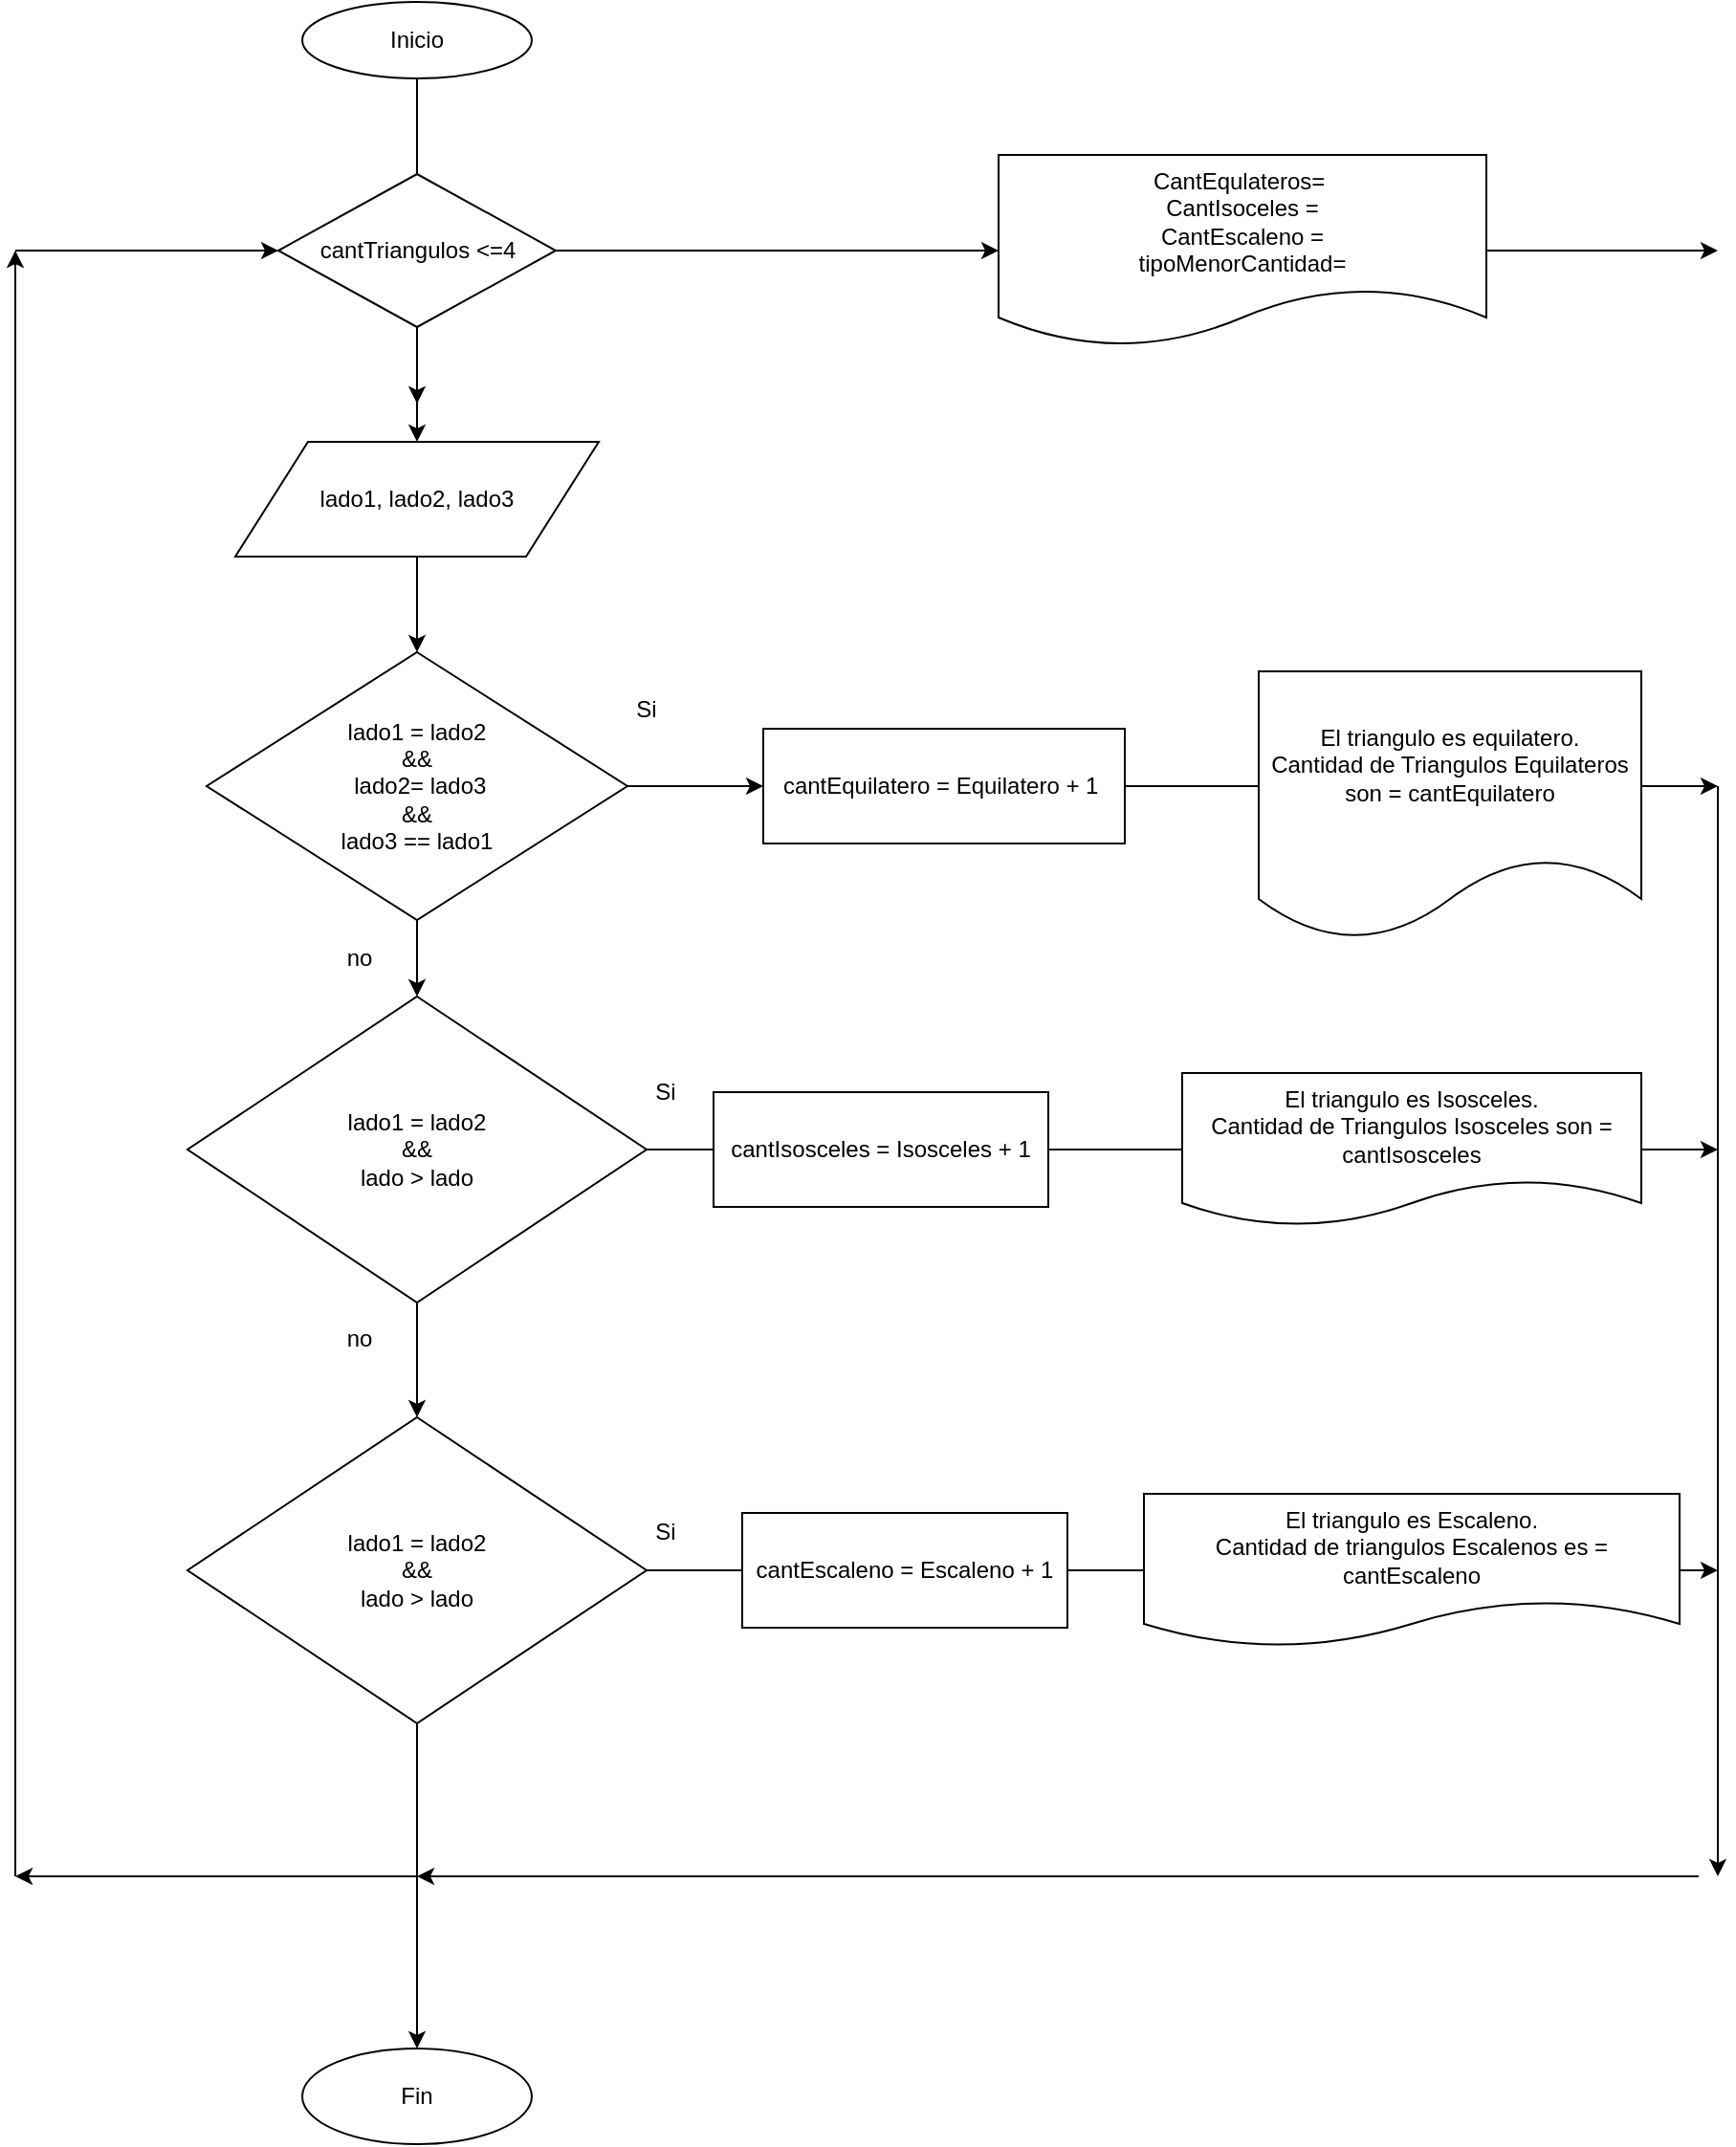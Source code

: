 <mxfile version="12.2.4" pages="1"><diagram id="xLNivT95kr5iZEJ2eovc" name="Page-1"><mxGraphModel dx="846" dy="1472" grid="1" gridSize="10" guides="1" tooltips="1" connect="1" arrows="1" fold="1" page="1" pageScale="1" pageWidth="850" pageHeight="1100" math="0" shadow="0"><root><mxCell id="0"/><mxCell id="1" parent="0"/><mxCell id="4" value="" style="edgeStyle=orthogonalEdgeStyle;rounded=0;orthogonalLoop=1;jettySize=auto;html=1;" parent="1" source="2" target="3" edge="1"><mxGeometry relative="1" as="geometry"/></mxCell><mxCell id="2" value="Inicio" style="ellipse;whiteSpace=wrap;html=1;" parent="1" vertex="1"><mxGeometry x="230" y="-160" width="120" height="40" as="geometry"/></mxCell><mxCell id="7" value="" style="edgeStyle=orthogonalEdgeStyle;rounded=0;orthogonalLoop=1;jettySize=auto;html=1;" parent="1" source="3" target="6" edge="1"><mxGeometry relative="1" as="geometry"/></mxCell><mxCell id="3" value="lado1, lado2, lado3" style="shape=parallelogram;perimeter=parallelogramPerimeter;whiteSpace=wrap;html=1;" parent="1" vertex="1"><mxGeometry x="195" y="70" width="190" height="60" as="geometry"/></mxCell><mxCell id="9" value="" style="edgeStyle=orthogonalEdgeStyle;rounded=0;orthogonalLoop=1;jettySize=auto;html=1;" parent="1" source="20" edge="1"><mxGeometry relative="1" as="geometry"><mxPoint x="970" y="250" as="targetPoint"/></mxGeometry></mxCell><mxCell id="11" value="" style="edgeStyle=orthogonalEdgeStyle;rounded=0;orthogonalLoop=1;jettySize=auto;html=1;" parent="1" source="6" target="10" edge="1"><mxGeometry relative="1" as="geometry"/></mxCell><mxCell id="6" value="lado1 = lado2 &lt;br&gt;&amp;amp;&amp;amp;&lt;br&gt;&amp;nbsp;lado2= lado3&lt;br&gt;&amp;amp;&amp;amp;&lt;br&gt;lado3 == lado1" style="rhombus;whiteSpace=wrap;html=1;" parent="1" vertex="1"><mxGeometry x="180" y="180" width="220" height="140" as="geometry"/></mxCell><mxCell id="13" value="" style="edgeStyle=orthogonalEdgeStyle;rounded=0;orthogonalLoop=1;jettySize=auto;html=1;" parent="1" source="10" edge="1"><mxGeometry relative="1" as="geometry"><mxPoint x="970" y="440" as="targetPoint"/></mxGeometry></mxCell><mxCell id="15" value="" style="edgeStyle=orthogonalEdgeStyle;rounded=0;orthogonalLoop=1;jettySize=auto;html=1;" parent="1" source="10" target="14" edge="1"><mxGeometry relative="1" as="geometry"/></mxCell><mxCell id="10" value="lado1 = lado2&lt;br&gt;&amp;amp;&amp;amp;&lt;br&gt;lado &amp;gt; lado" style="rhombus;whiteSpace=wrap;html=1;" parent="1" vertex="1"><mxGeometry x="170" y="360" width="240" height="160" as="geometry"/></mxCell><mxCell id="12" value="El triangulo es Isosceles.&lt;br&gt;Cantidad de Triangulos Isosceles son = cantIsosceles" style="shape=document;whiteSpace=wrap;html=1;boundedLbl=1;" parent="1" vertex="1"><mxGeometry x="690" y="400" width="240" height="80" as="geometry"/></mxCell><mxCell id="17" value="" style="edgeStyle=orthogonalEdgeStyle;rounded=0;orthogonalLoop=1;jettySize=auto;html=1;" parent="1" source="14" edge="1"><mxGeometry relative="1" as="geometry"><mxPoint x="970" y="660" as="targetPoint"/></mxGeometry></mxCell><mxCell id="14" value="lado1 = lado2&lt;br&gt;&amp;amp;&amp;amp;&lt;br&gt;lado &amp;gt; lado" style="rhombus;whiteSpace=wrap;html=1;" parent="1" vertex="1"><mxGeometry x="170" y="580" width="240" height="160" as="geometry"/></mxCell><mxCell id="16" value="El triangulo es Escaleno.&lt;br&gt;Cantidad de triangulos Escalenos es = cantEscaleno" style="shape=document;whiteSpace=wrap;html=1;boundedLbl=1;" parent="1" vertex="1"><mxGeometry x="670" y="620" width="280" height="80" as="geometry"/></mxCell><mxCell id="18" value="Si" style="text;html=1;strokeColor=none;fillColor=none;align=center;verticalAlign=middle;whiteSpace=wrap;rounded=0;" parent="1" vertex="1"><mxGeometry x="390" y="200" width="40" height="20" as="geometry"/></mxCell><mxCell id="20" value="cantEquilatero = Equilatero + 1&amp;nbsp;" style="rounded=0;whiteSpace=wrap;html=1;" parent="1" vertex="1"><mxGeometry x="471" y="220" width="189" height="60" as="geometry"/></mxCell><mxCell id="22" value="" style="edgeStyle=orthogonalEdgeStyle;rounded=0;orthogonalLoop=1;jettySize=auto;html=1;" parent="1" source="6" target="20" edge="1"><mxGeometry relative="1" as="geometry"><mxPoint x="400" y="250" as="sourcePoint"/><mxPoint x="650" y="250" as="targetPoint"/></mxGeometry></mxCell><mxCell id="23" value="cantIsosceles = Isosceles + 1" style="rounded=0;whiteSpace=wrap;html=1;" parent="1" vertex="1"><mxGeometry x="445" y="410" width="175" height="60" as="geometry"/></mxCell><mxCell id="24" value="cantEscaleno = Escaleno + 1" style="rounded=0;whiteSpace=wrap;html=1;" parent="1" vertex="1"><mxGeometry x="460" y="630" width="170" height="60" as="geometry"/></mxCell><mxCell id="25" value="" style="endArrow=classic;html=1;" parent="1" edge="1"><mxGeometry width="50" height="50" relative="1" as="geometry"><mxPoint x="290" y="820" as="sourcePoint"/><mxPoint x="80" y="820" as="targetPoint"/></mxGeometry></mxCell><mxCell id="26" value="" style="endArrow=classic;html=1;" parent="1" edge="1"><mxGeometry width="50" height="50" relative="1" as="geometry"><mxPoint x="80" y="820" as="sourcePoint"/><mxPoint x="80" y="-30" as="targetPoint"/></mxGeometry></mxCell><mxCell id="27" value="" style="endArrow=classic;html=1;" parent="1" source="32" edge="1"><mxGeometry width="50" height="50" relative="1" as="geometry"><mxPoint x="70" y="50" as="sourcePoint"/><mxPoint x="290" y="50" as="targetPoint"/></mxGeometry></mxCell><mxCell id="46" value="" style="edgeStyle=orthogonalEdgeStyle;rounded=0;orthogonalLoop=1;jettySize=auto;html=1;" parent="1" source="32" target="37" edge="1"><mxGeometry relative="1" as="geometry"/></mxCell><mxCell id="32" value="cantTriangulos &amp;lt;=4" style="rhombus;whiteSpace=wrap;html=1;" parent="1" vertex="1"><mxGeometry x="217.5" y="-70" width="145" height="80" as="geometry"/></mxCell><mxCell id="33" value="" style="endArrow=classic;html=1;" parent="1" target="32" edge="1"><mxGeometry width="50" height="50" relative="1" as="geometry"><mxPoint x="80" y="-30" as="sourcePoint"/><mxPoint x="290" y="50" as="targetPoint"/></mxGeometry></mxCell><mxCell id="34" value="Fin" style="ellipse;whiteSpace=wrap;html=1;" parent="1" vertex="1"><mxGeometry x="230" y="910" width="120" height="50" as="geometry"/></mxCell><mxCell id="57" value="" style="edgeStyle=orthogonalEdgeStyle;rounded=0;orthogonalLoop=1;jettySize=auto;html=1;" parent="1" source="37" edge="1"><mxGeometry relative="1" as="geometry"><mxPoint x="970" y="-30" as="targetPoint"/></mxGeometry></mxCell><mxCell id="37" value="CantEqulateros=&amp;nbsp;&lt;br&gt;CantIsoceles =&lt;br&gt;CantEscaleno =&lt;br&gt;tipoMenorCantidad=" style="shape=document;whiteSpace=wrap;html=1;boundedLbl=1;" parent="1" vertex="1"><mxGeometry x="594" y="-80" width="255" height="100" as="geometry"/></mxCell><mxCell id="41" value="" style="endArrow=classic;html=1;entryX=0.5;entryY=0;entryDx=0;entryDy=0;exitX=0.5;exitY=1;exitDx=0;exitDy=0;" parent="1" source="14" target="34" edge="1"><mxGeometry width="50" height="50" relative="1" as="geometry"><mxPoint x="290" y="820" as="sourcePoint"/><mxPoint x="340" y="770" as="targetPoint"/></mxGeometry></mxCell><mxCell id="42" value="no" style="text;html=1;strokeColor=none;fillColor=none;align=center;verticalAlign=middle;whiteSpace=wrap;rounded=0;" parent="1" vertex="1"><mxGeometry x="240" y="330" width="40" height="20" as="geometry"/></mxCell><mxCell id="43" value="Si" style="text;html=1;strokeColor=none;fillColor=none;align=center;verticalAlign=middle;whiteSpace=wrap;rounded=0;" parent="1" vertex="1"><mxGeometry x="400" y="400" width="40" height="20" as="geometry"/></mxCell><mxCell id="44" value="Si" style="text;html=1;strokeColor=none;fillColor=none;align=center;verticalAlign=middle;whiteSpace=wrap;rounded=0;" parent="1" vertex="1"><mxGeometry x="400" y="630" width="40" height="20" as="geometry"/></mxCell><mxCell id="45" value="no" style="text;html=1;strokeColor=none;fillColor=none;align=center;verticalAlign=middle;whiteSpace=wrap;rounded=0;" parent="1" vertex="1"><mxGeometry x="240" y="529" width="40" height="20" as="geometry"/></mxCell><mxCell id="49" value="" style="endArrow=classic;html=1;" parent="1" edge="1"><mxGeometry width="50" height="50" relative="1" as="geometry"><mxPoint x="970" y="250" as="sourcePoint"/><mxPoint x="970" y="820" as="targetPoint"/></mxGeometry></mxCell><mxCell id="50" value="" style="endArrow=classic;html=1;" parent="1" edge="1"><mxGeometry width="50" height="50" relative="1" as="geometry"><mxPoint x="960" y="820" as="sourcePoint"/><mxPoint x="290" y="820" as="targetPoint"/></mxGeometry></mxCell><mxCell id="8" value="El triangulo es equilatero.&lt;br&gt;Cantidad de Triangulos Equilateros son = cantEquilatero" style="shape=document;whiteSpace=wrap;html=1;boundedLbl=1;" parent="1" vertex="1"><mxGeometry x="730" y="190" width="200" height="140" as="geometry"/></mxCell></root></mxGraphModel></diagram></mxfile>